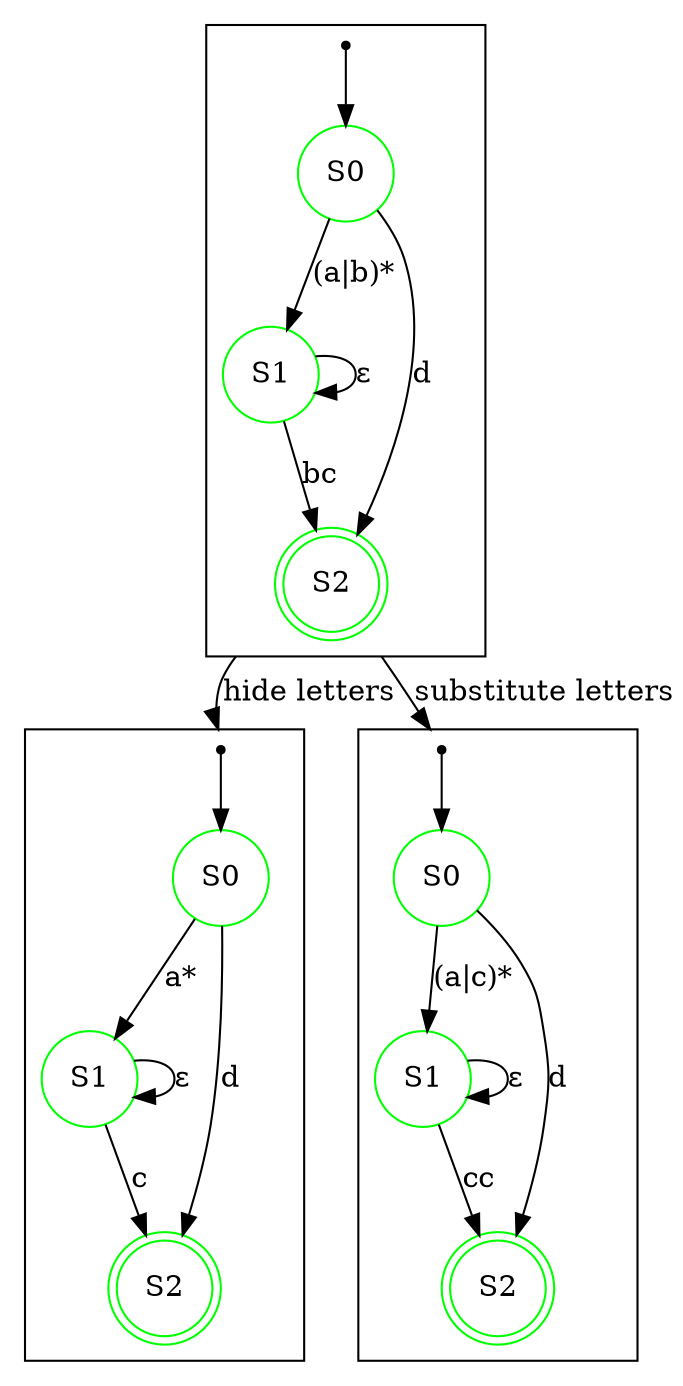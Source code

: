 digraph G {
compound=true;
	subgraph cluster_init {
	initS0 [shape=circle,label="S0",color=green];
	initI0 [shape=point];
	initS1 [shape=circle,label="S1",color=green];
	initS2 [shape=doublecircle,label="S2",color=green];
	initI0->initS0;
	initS0->initS2 [label="d"];
	initS0->initS1 [label="(a|b)*"];
	initS1->initS1 [label="&#x3B5;"];
	initS1->initS2 [label="bc"];
}
	subgraph cluster_hide {
	hideS0 [shape=circle,label="S0",color=green];
	hideI0 [shape=point];
	hideS1 [shape=circle,label="S1",color=green];
	hideS2 [shape=doublecircle,label="S2",color=green];
	hideI0->hideS0;
	hideS1->hideS1 [label="&#x3B5;"];
	hideS0->hideS1 [label="a*"];
	hideS0->hideS2 [label="d"];
	hideS1->hideS2 [label="c"];
}
	subgraph cluster_subs {
	subsS0 [shape=circle,label="S0",color=green];
	subsI0 [shape=point];
	subsS1 [shape=circle,label="S1",color=green];
	subsS2 [shape=doublecircle,label="S2",color=green];
	subsI0->subsS0;
	subsS0->subsS2 [label="d"];
	subsS1->subsS1 [label="&#x3B5;"];
	subsS0->subsS1 [label="(a|c)*"];
	subsS1->subsS2 [label="cc"];
}
	initS2->hideI0 [label="hide letters",ltail=cluster_init,lhead=cluster_hide];
	initS2->subsI0 [label="substitute letters",ltail=cluster_init,lhead=cluster_subs];
}